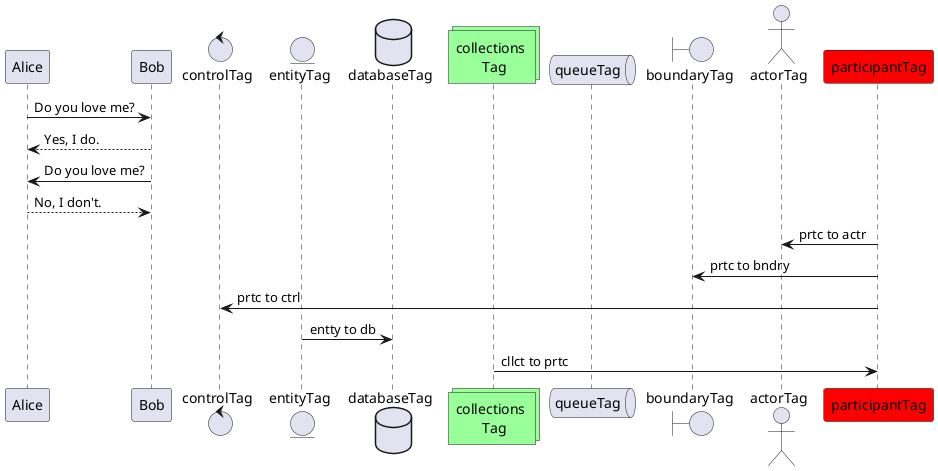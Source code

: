 @startuml sequence-diagram
Alice -> Bob: Do you love me?
Bob --> Alice: Yes, I do.

Alice <- Bob: Do you love me?
Bob <-- Alice: No, I don't.

participant participantTag as prtc order 30 #Red 
' comment
actor actorTag as actr order 20
boundary boundaryTag as bndry order 10
control controlTag as ctrl
entity entityTag as entty
database databaseTag as db
collections "collections \n Tag" as cllct #99FF99
queue queueTag as q

prtc -> actr: prtc to actr
prtc -> bndry: prtc to bndry
prtc -> ctrl: prtc to ctrl
entty -> db: entty to db
cllct -> prtc: cllct to prtc

@enduml